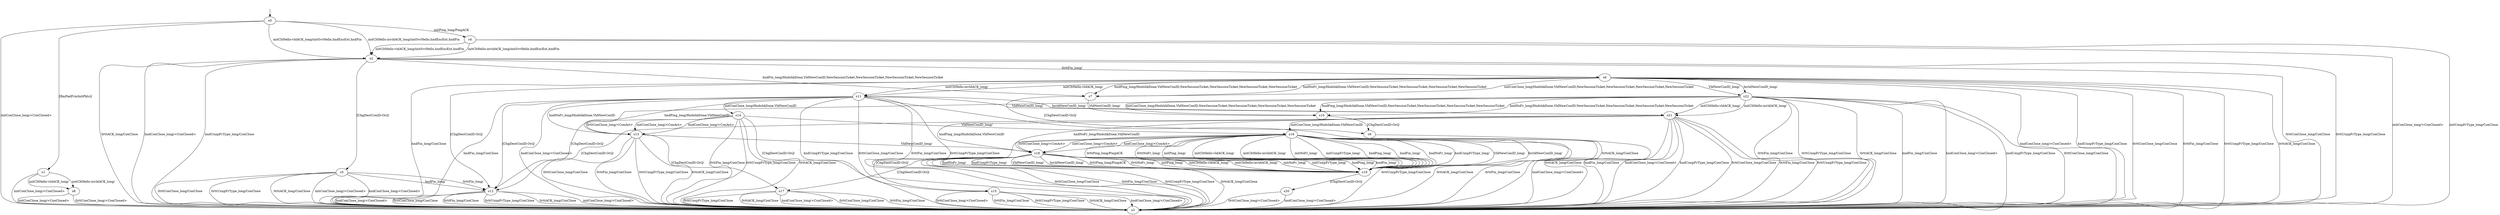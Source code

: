 digraph "../results/quinnModels/quinn-PSK-l-0/learnedModel" {
s0 [label=s0];
s1 [label=s1];
s2 [label=s2];
s3 [label=s3];
s4 [label=s4];
s5 [label=s5];
s6 [label=s6];
s7 [label=s7];
s8 [label=s8];
s9 [label=s9];
s10 [label=s10];
s11 [label=s11];
s12 [label=s12];
s13 [label=s13];
s14 [label=s14];
s15 [label=s15];
s16 [label=s16];
s17 [label=s17];
s18 [label=s18];
s19 [label=s19];
s20 [label=s20];
s21 [label=s21];
s22 [label=s22];
s0 -> s4  [label="initPing_long/PingACK "];
s0 -> s3  [label="initConClose_long/<ConClosed> "];
s0 -> s2  [label="initCltHello-vldACK_long/initSvrHello,hndEncExt,hndFin "];
s0 -> s2  [label="initCltHello-invldACK_long/initSvrHello,hndEncExt,hndFin "];
s0 -> s1  [label="[RmPadFrmInitPkts]/ "];
s1 -> s3  [label="initConClose_long/<ConClosed> "];
s1 -> s8  [label="initCltHello-vldACK_long/ "];
s1 -> s8  [label="initCltHello-invldACK_long/ "];
s2 -> s7  [label="hndFin_long/HndshkDone,VldNewConID,NewSessionTicket,NewSessionTicket,NewSessionTicket,NewSessionTicket "];
s2 -> s3  [label="hndConClose_long/<ConClosed> "];
s2 -> s3  [label="hndUnxpFrType_long/ConClose "];
s2 -> s3  [label="0rttConClose_long/ConClose "];
s2 -> s6  [label="0rttFin_long/ "];
s2 -> s3  [label="0rttUnxpFrType_long/ConClose "];
s2 -> s3  [label="0rttACK_long/ConClose "];
s2 -> s5  [label="[ChgDestConID-Ori]/ "];
s4 -> s3  [label="initConClose_long/<ConClosed> "];
s4 -> s2  [label="initCltHello-vldACK_long/initSvrHello,hndEncExt,hndFin "];
s4 -> s2  [label="initCltHello-invldACK_long/initSvrHello,hndEncExt,hndFin "];
s4 -> s3  [label="initUnxpFrType_long/ConClose "];
s5 -> s3  [label="initConClose_long/<ConClosed> "];
s5 -> s12  [label="hndFin_long/ "];
s5 -> s3  [label="hndConClose_long/<ConClosed> "];
s5 -> s3  [label="0rttConClose_long/ConClose "];
s5 -> s12  [label="0rttFin_long/ "];
s5 -> s3  [label="0rttUnxpFrType_long/ConClose "];
s5 -> s3  [label="0rttACK_long/ConClose "];
s6 -> s7  [label="initConClose_long/HndshkDone,VldNewConID,NewSessionTicket,NewSessionTicket,NewSessionTicket,NewSessionTicket "];
s6 -> s11  [label="initCltHello-vldACK_long/ "];
s6 -> s11  [label="initCltHello-invldACK_long/ "];
s6 -> s7  [label="hndPing_long/HndshkDone,VldNewConID,NewSessionTicket,NewSessionTicket,NewSessionTicket,NewSessionTicket "];
s6 -> s3  [label="hndFin_long/ConClose "];
s6 -> s3  [label="hndConClose_long/<ConClosed> "];
s6 -> s7  [label="hndNoFr_long/HndshkDone,VldNewConID,NewSessionTicket,NewSessionTicket,NewSessionTicket,NewSessionTicket "];
s6 -> s3  [label="hndUnxpFrType_long/ConClose "];
s6 -> s22  [label="VldNewConID_long/ "];
s6 -> s22  [label="InvldNewConID_long/ "];
s6 -> s3  [label="0rttConClose_long/ConClose "];
s6 -> s3  [label="0rttFin_long/ConClose "];
s6 -> s3  [label="0rttUnxpFrType_long/ConClose "];
s6 -> s3  [label="0rttACK_long/ConClose "];
s6 -> s12  [label="[ChgDestConID-Ori]/ "];
s7 -> s10  [label="VldNewConID_long/ "];
s7 -> s9  [label="[ChgDestConID-Ori]/ "];
s8 -> s3  [label="initConClose_long/<ConClosed> "];
s8 -> s3  [label="0rttConClose_long/<ConClosed> "];
s9 -> s3  [label="hndConClose_long/<ConClosed> "];
s10 -> s9  [label="[ChgDestConID-Ori]/ "];
s11 -> s14  [label="initConClose_long/HndshkDone,VldNewConID "];
s11 -> s13  [label="hndPing_long/HndshkDone,VldNewConID "];
s11 -> s3  [label="hndFin_long/ConClose "];
s11 -> s3  [label="hndConClose_long/<ConClosed> "];
s11 -> s13  [label="hndNoFr_long/HndshkDone,VldNewConID "];
s11 -> s3  [label="hndUnxpFrType_long/ConClose "];
s11 -> s21  [label="VldNewConID_long/ "];
s11 -> s21  [label="InvldNewConID_long/ "];
s11 -> s3  [label="0rttConClose_long/ConClose "];
s11 -> s3  [label="0rttFin_long/ConClose "];
s11 -> s3  [label="0rttUnxpFrType_long/ConClose "];
s11 -> s3  [label="0rttACK_long/ConClose "];
s11 -> s12  [label="[ChgDestConID-Ori]/ "];
s12 -> s3  [label="initConClose_long/<ConClosed> "];
s12 -> s3  [label="hndConClose_long/<ConClosed> "];
s12 -> s3  [label="0rttConClose_long/ConClose "];
s12 -> s3  [label="0rttFin_long/ConClose "];
s12 -> s3  [label="0rttUnxpFrType_long/ConClose "];
s12 -> s3  [label="0rttACK_long/ConClose "];
s13 -> s18  [label="VldNewConID_long/ "];
s13 -> s3  [label="0rttConClose_long/ConClose "];
s13 -> s3  [label="0rttFin_long/ConClose "];
s13 -> s3  [label="0rttUnxpFrType_long/ConClose "];
s13 -> s3  [label="0rttACK_long/ConClose "];
s13 -> s17  [label="[ChgDestConID-Ori]/ "];
s14 -> s13  [label="initConClose_long/<ConAct> "];
s14 -> s13  [label="hndConClose_long/<ConAct> "];
s14 -> s16  [label="VldNewConID_long/ "];
s14 -> s13  [label="0rttConClose_long/<ConAct> "];
s14 -> s3  [label="0rttFin_long/ConClose "];
s14 -> s3  [label="0rttUnxpFrType_long/ConClose "];
s14 -> s3  [label="0rttACK_long/ConClose "];
s14 -> s15  [label="[ChgDestConID-Ori]/ "];
s15 -> s3  [label="hndConClose_long/<ConClosed> "];
s15 -> s3  [label="0rttConClose_long/<ConClosed> "];
s15 -> s3  [label="0rttFin_long/ConClose "];
s15 -> s3  [label="0rttUnxpFrType_long/ConClose "];
s15 -> s3  [label="0rttACK_long/ConClose "];
s16 -> s19  [label="initPing_long/ "];
s16 -> s18  [label="initConClose_long/<ConAct> "];
s16 -> s19  [label="initCltHello-vldACK_long/ "];
s16 -> s19  [label="initCltHello-invldACK_long/ "];
s16 -> s19  [label="initNoFr_long/ "];
s16 -> s19  [label="initUnxpFrType_long/ "];
s16 -> s19  [label="hndPing_long/ "];
s16 -> s19  [label="hndFin_long/ "];
s16 -> s18  [label="hndConClose_long/<ConAct> "];
s16 -> s19  [label="hndNoFr_long/ "];
s16 -> s19  [label="hndUnxpFrType_long/ "];
s16 -> s19  [label="VldNewConID_long/ "];
s16 -> s19  [label="InvldNewConID_long/ "];
s16 -> s19  [label="0rttPing_long/PingACK "];
s16 -> s18  [label="0rttConClose_long/<ConAct> "];
s16 -> s3  [label="0rttFin_long/ConClose "];
s16 -> s19  [label="0rttNoFr_long/ "];
s16 -> s3  [label="0rttUnxpFrType_long/ConClose "];
s16 -> s3  [label="0rttACK_long/ConClose "];
s16 -> s15  [label="[ChgDestConID-Ori]/ "];
s17 -> s3  [label="hndConClose_long/<ConClosed> "];
s17 -> s3  [label="0rttConClose_long/ConClose "];
s17 -> s3  [label="0rttFin_long/ConClose "];
s17 -> s3  [label="0rttUnxpFrType_long/ConClose "];
s17 -> s3  [label="0rttACK_long/ConClose "];
s18 -> s19  [label="initPing_long/ "];
s18 -> s19  [label="initCltHello-vldACK_long/ "];
s18 -> s19  [label="initCltHello-invldACK_long/ "];
s18 -> s19  [label="initNoFr_long/ "];
s18 -> s19  [label="initUnxpFrType_long/ "];
s18 -> s19  [label="hndPing_long/ "];
s18 -> s19  [label="hndFin_long/ "];
s18 -> s19  [label="hndNoFr_long/ "];
s18 -> s19  [label="hndUnxpFrType_long/ "];
s18 -> s19  [label="VldNewConID_long/ "];
s18 -> s19  [label="InvldNewConID_long/ "];
s18 -> s19  [label="0rttPing_long/PingACK "];
s18 -> s3  [label="0rttConClose_long/ConClose "];
s18 -> s3  [label="0rttFin_long/ConClose "];
s18 -> s19  [label="0rttNoFr_long/ "];
s18 -> s3  [label="0rttUnxpFrType_long/ConClose "];
s18 -> s3  [label="0rttACK_long/ConClose "];
s18 -> s17  [label="[ChgDestConID-Ori]/ "];
s19 -> s20  [label="[ChgDestConID-Ori]/ "];
s20 -> s3  [label="hndConClose_long/<ConClosed> "];
s20 -> s3  [label="0rttConClose_long/<ConClosed> "];
s21 -> s16  [label="initConClose_long/HndshkDone,VldNewConID "];
s21 -> s18  [label="hndPing_long/HndshkDone,VldNewConID "];
s21 -> s3  [label="hndFin_long/ConClose "];
s21 -> s3  [label="hndConClose_long/<ConClosed> "];
s21 -> s18  [label="hndNoFr_long/HndshkDone,VldNewConID "];
s21 -> s3  [label="hndUnxpFrType_long/ConClose "];
s21 -> s3  [label="0rttConClose_long/ConClose "];
s21 -> s3  [label="0rttFin_long/ConClose "];
s21 -> s3  [label="0rttUnxpFrType_long/ConClose "];
s21 -> s3  [label="0rttACK_long/ConClose "];
s21 -> s12  [label="[ChgDestConID-Ori]/ "];
s22 -> s10  [label="initConClose_long/HndshkDone,VldNewConID,NewSessionTicket,NewSessionTicket,NewSessionTicket,NewSessionTicket "];
s22 -> s21  [label="initCltHello-vldACK_long/ "];
s22 -> s21  [label="initCltHello-invldACK_long/ "];
s22 -> s10  [label="hndPing_long/HndshkDone,VldNewConID,NewSessionTicket,NewSessionTicket,NewSessionTicket,NewSessionTicket "];
s22 -> s3  [label="hndFin_long/ConClose "];
s22 -> s3  [label="hndConClose_long/<ConClosed> "];
s22 -> s10  [label="hndNoFr_long/HndshkDone,VldNewConID,NewSessionTicket,NewSessionTicket,NewSessionTicket,NewSessionTicket "];
s22 -> s3  [label="hndUnxpFrType_long/ConClose "];
s22 -> s3  [label="0rttConClose_long/ConClose "];
s22 -> s3  [label="0rttFin_long/ConClose "];
s22 -> s3  [label="0rttUnxpFrType_long/ConClose "];
s22 -> s3  [label="0rttACK_long/ConClose "];
s22 -> s12  [label="[ChgDestConID-Ori]/ "];
__start0 [label="", shape=none];
__start0 -> s0  [label=""];
}
